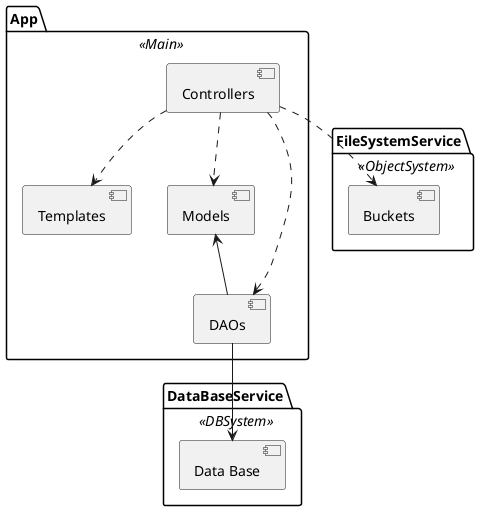 @startuml
package "App" <<Main>> {
  [Controllers]
  [Templates]
  [Models]
  [DAOs]
}

package "DataBaseService" <<DBSystem>>{
  [Data Base]
}

package "FileSystemService" <<ObjectSystem>>{
  [Buckets]
}

[Controllers] ..> [Templates]
[Controllers] ..> [Models]
[Controllers] ..> [DAOs]
[Models] <-- [DAOs]

[DAOs] --> [Data Base]
[Controllers] ..> [Buckets]

@enduml